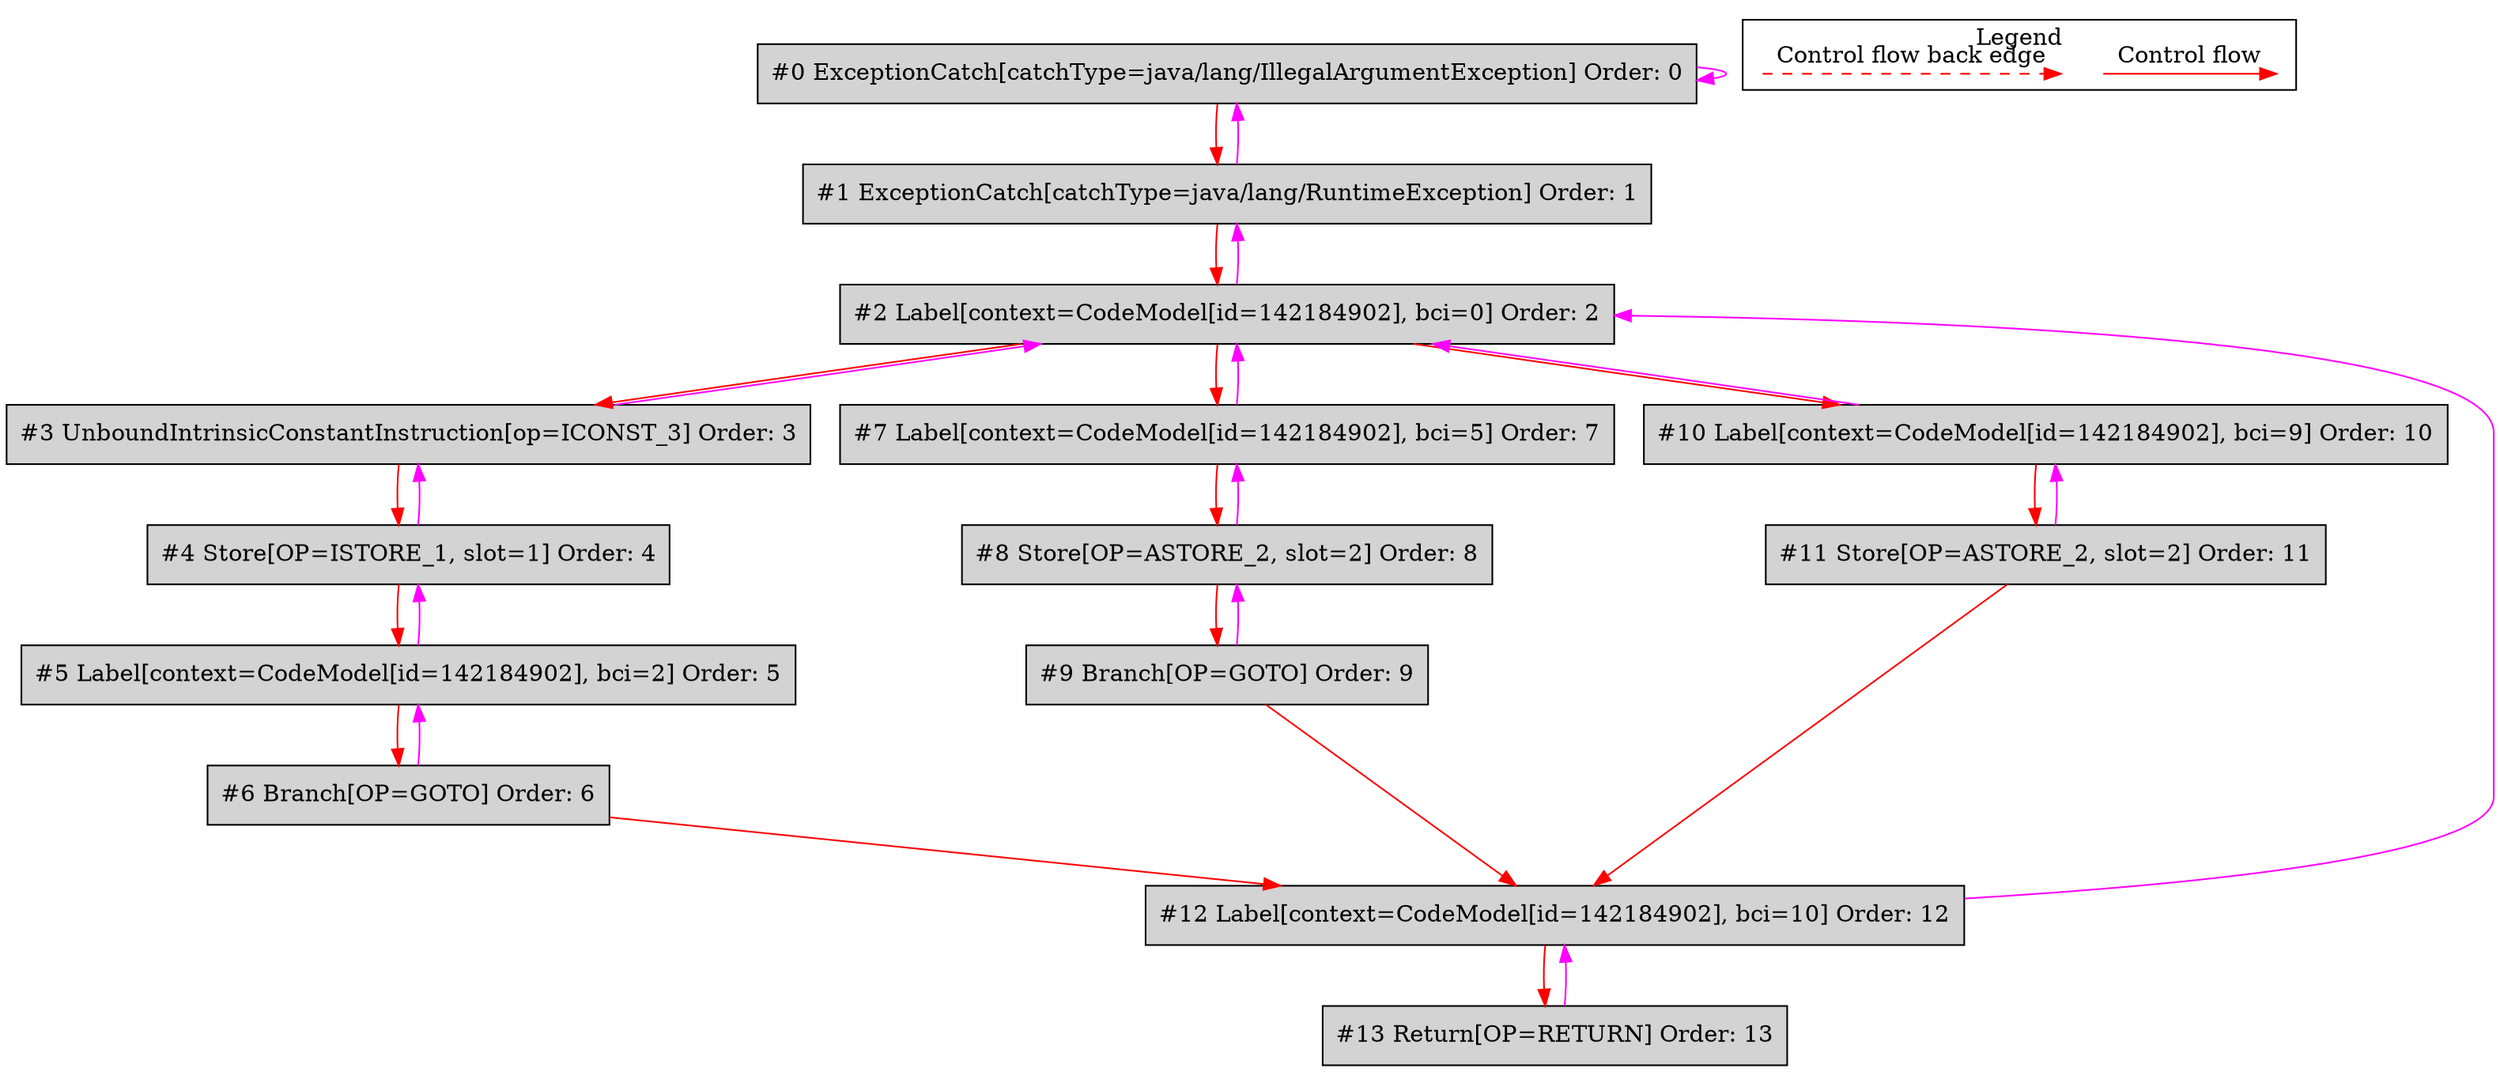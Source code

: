 digraph {
 ordering="in";
 node0[label="#0 ExceptionCatch[catchType=java/lang/IllegalArgumentException] Order: 0", shape=box, fillcolor=lightgrey, style=filled];
 node1[label="#1 ExceptionCatch[catchType=java/lang/RuntimeException] Order: 1", shape=box, fillcolor=lightgrey, style=filled];
 node2[label="#2 Label[context=CodeModel[id=142184902], bci=0] Order: 2", shape=box, fillcolor=lightgrey, style=filled];
 node3[label="#3 UnboundIntrinsicConstantInstruction[op=ICONST_3] Order: 3", shape=box, fillcolor=lightgrey, style=filled];
 node4[label="#4 Store[OP=ISTORE_1, slot=1] Order: 4", shape=box, fillcolor=lightgrey, style=filled];
 node5[label="#5 Label[context=CodeModel[id=142184902], bci=2] Order: 5", shape=box, fillcolor=lightgrey, style=filled];
 node6[label="#6 Branch[OP=GOTO] Order: 6", shape=box, fillcolor=lightgrey, style=filled];
 node7[label="#7 Label[context=CodeModel[id=142184902], bci=5] Order: 7", shape=box, fillcolor=lightgrey, style=filled];
 node8[label="#8 Store[OP=ASTORE_2, slot=2] Order: 8", shape=box, fillcolor=lightgrey, style=filled];
 node9[label="#9 Branch[OP=GOTO] Order: 9", shape=box, fillcolor=lightgrey, style=filled];
 node10[label="#10 Label[context=CodeModel[id=142184902], bci=9] Order: 10", shape=box, fillcolor=lightgrey, style=filled];
 node11[label="#11 Store[OP=ASTORE_2, slot=2] Order: 11", shape=box, fillcolor=lightgrey, style=filled];
 node12[label="#12 Label[context=CodeModel[id=142184902], bci=10] Order: 12", shape=box, fillcolor=lightgrey, style=filled];
 node13[label="#13 Return[OP=RETURN] Order: 13", shape=box, fillcolor=lightgrey, style=filled];
 node0 -> node0[color=fuchsia];
 node0 -> node1[color=red];
 node1 -> node0[color=fuchsia];
 node1 -> node2[color=red];
 node2 -> node1[color=fuchsia];
 node2 -> node3[color=red];
 node3 -> node2[color=fuchsia];
 node3 -> node4[color=red];
 node4 -> node3[color=fuchsia];
 node4 -> node5[color=red];
 node5 -> node4[color=fuchsia];
 node5 -> node6[color=red];
 node6 -> node5[color=fuchsia];
 node2 -> node7[color=red];
 node7 -> node2[color=fuchsia];
 node7 -> node8[color=red];
 node8 -> node7[color=fuchsia];
 node8 -> node9[color=red];
 node9 -> node8[color=fuchsia];
 node2 -> node10[color=red];
 node10 -> node2[color=fuchsia];
 node10 -> node11[color=red];
 node11 -> node10[color=fuchsia];
 node6 -> node12[color=red];
 node9 -> node12[color=red];
 node11 -> node12[color=red];
 node12 -> node2[color=fuchsia];
 node12 -> node13[color=red];
 node13 -> node12[color=fuchsia];
 subgraph cluster_000 {
  label = "Legend";
  node [shape=point]
  {
   rank=same;
   c0 [style = invis];
   c1 [style = invis];
   c2 [style = invis];
   c3 [style = invis];
  }
  c0 -> c1 [label="Control flow", style=solid, color=red]
  c2 -> c3 [label="Control flow back edge", style=dashed, color=red]
 }

}
